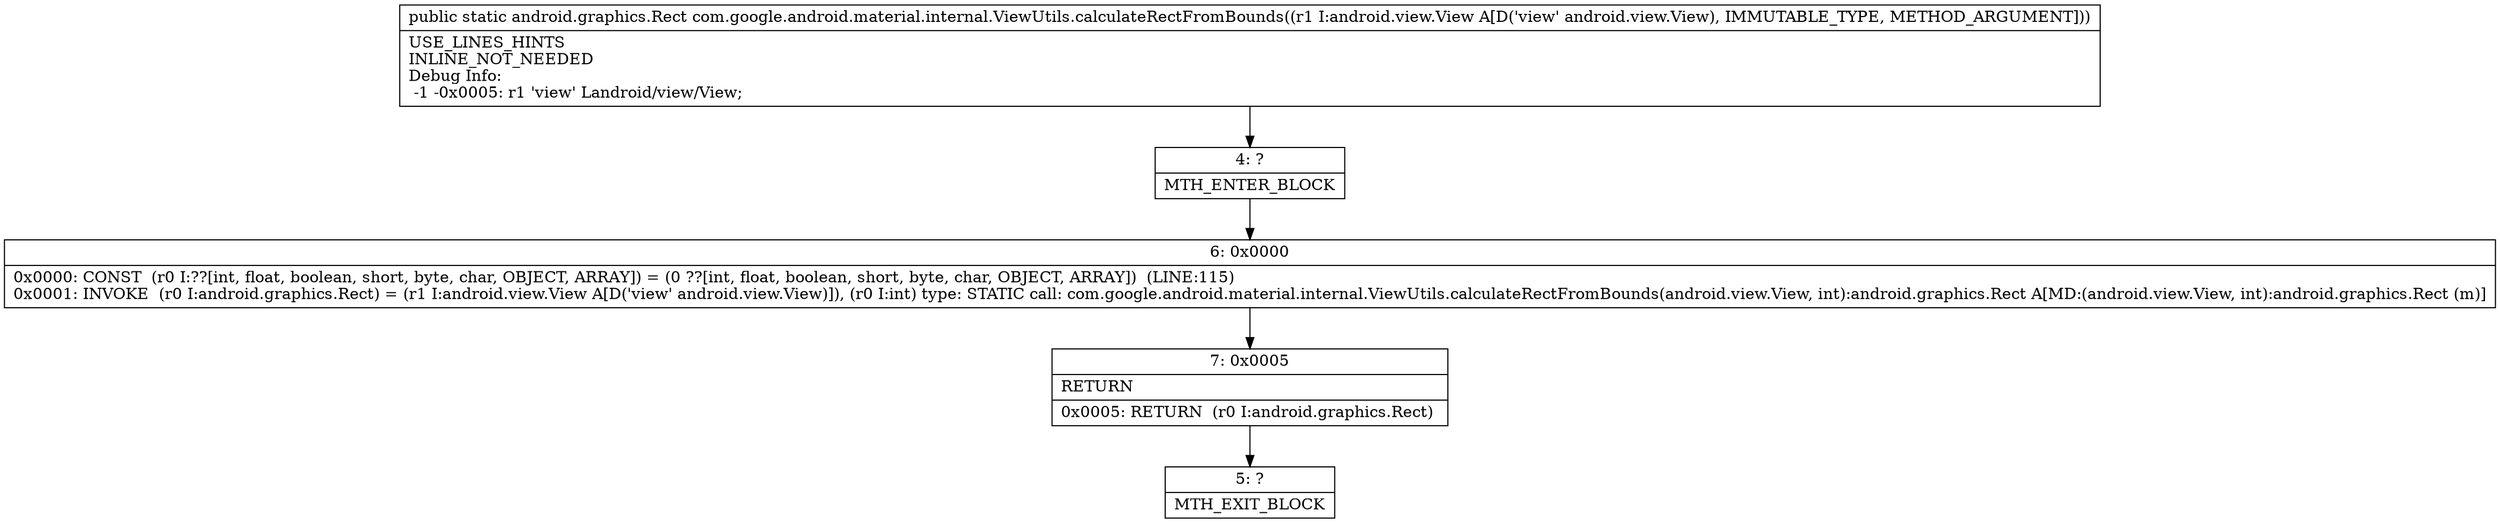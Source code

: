 digraph "CFG forcom.google.android.material.internal.ViewUtils.calculateRectFromBounds(Landroid\/view\/View;)Landroid\/graphics\/Rect;" {
Node_4 [shape=record,label="{4\:\ ?|MTH_ENTER_BLOCK\l}"];
Node_6 [shape=record,label="{6\:\ 0x0000|0x0000: CONST  (r0 I:??[int, float, boolean, short, byte, char, OBJECT, ARRAY]) = (0 ??[int, float, boolean, short, byte, char, OBJECT, ARRAY])  (LINE:115)\l0x0001: INVOKE  (r0 I:android.graphics.Rect) = (r1 I:android.view.View A[D('view' android.view.View)]), (r0 I:int) type: STATIC call: com.google.android.material.internal.ViewUtils.calculateRectFromBounds(android.view.View, int):android.graphics.Rect A[MD:(android.view.View, int):android.graphics.Rect (m)]\l}"];
Node_7 [shape=record,label="{7\:\ 0x0005|RETURN\l|0x0005: RETURN  (r0 I:android.graphics.Rect) \l}"];
Node_5 [shape=record,label="{5\:\ ?|MTH_EXIT_BLOCK\l}"];
MethodNode[shape=record,label="{public static android.graphics.Rect com.google.android.material.internal.ViewUtils.calculateRectFromBounds((r1 I:android.view.View A[D('view' android.view.View), IMMUTABLE_TYPE, METHOD_ARGUMENT]))  | USE_LINES_HINTS\lINLINE_NOT_NEEDED\lDebug Info:\l  \-1 \-0x0005: r1 'view' Landroid\/view\/View;\l}"];
MethodNode -> Node_4;Node_4 -> Node_6;
Node_6 -> Node_7;
Node_7 -> Node_5;
}

